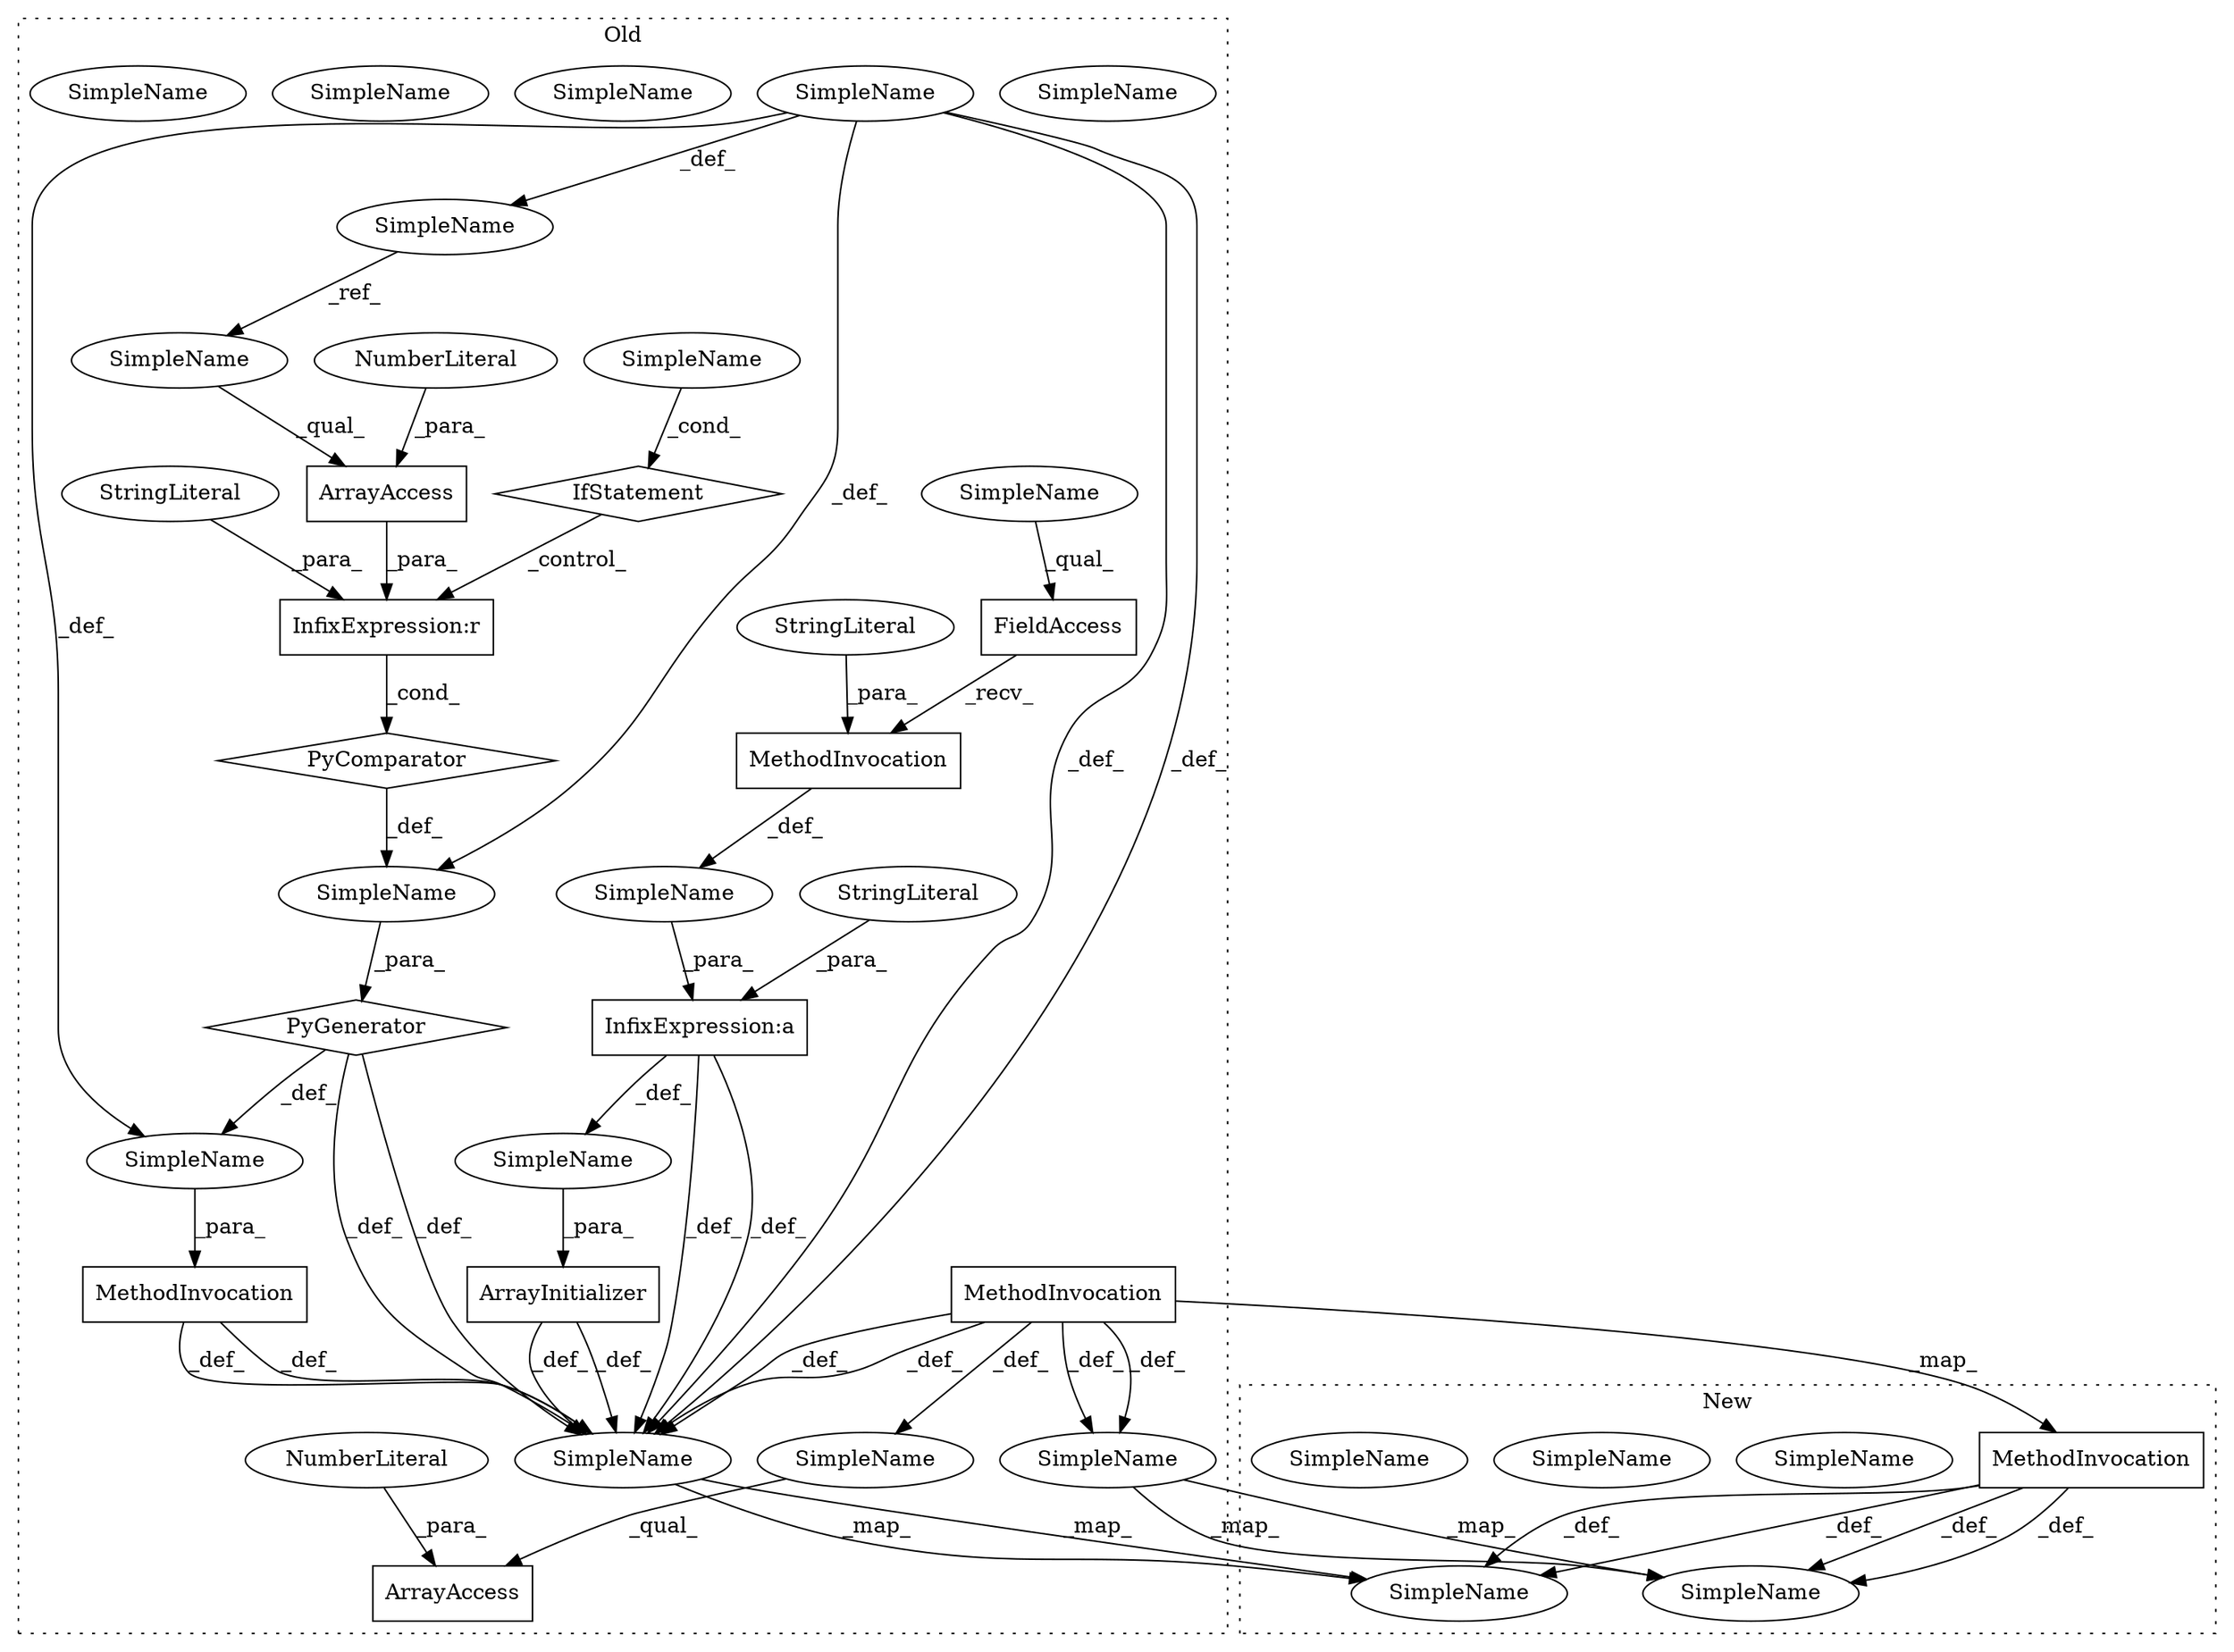 digraph G {
subgraph cluster0 {
1 [label="ArrayAccess" a="2" s="299,341" l="41,1" shape="box"];
2 [label="ArrayAccess" a="2" s="879,890" l="10,1" shape="box"];
3 [label="ArrayInitializer" a="4" s="1038,1086" l="1,1" shape="box"];
4 [label="FieldAccess" a="22" s="1040" l="7" shape="box"];
5 [label="IfStatement" a="25" s="973" l="34" shape="diamond"];
6 [label="MethodInvocation" a="32" s="307,338" l="6,1" shape="box"];
7 [label="MethodInvocation" a="32" s="865,1013" l="13,-3" shape="box"];
9 [label="MethodInvocation" a="32" s="1048,1071" l="11,1" shape="box"];
10 [label="NumberLiteral" a="34" s="340" l="1" shape="ellipse"];
11 [label="NumberLiteral" a="34" s="889" l="1" shape="ellipse"];
12 [label="SimpleName" a="42" s="286" l="11" shape="ellipse"];
14 [label="SimpleName" a="42" s="782" l="3" shape="ellipse"];
15 [label="SimpleName" a="42" s="286" l="11" shape="ellipse"];
16 [label="SimpleName" a="42" s="879" l="9" shape="ellipse"];
18 [label="SimpleName" a="42" s="" l="" shape="ellipse"];
19 [label="SimpleName" a="42" s="1002" l="5" shape="ellipse"];
20 [label="SimpleName" a="42" s="988" l="10" shape="ellipse"];
21 [label="SimpleName" a="42" s="" l="" shape="ellipse"];
22 [label="SimpleName" a="42" s="" l="" shape="ellipse"];
23 [label="SimpleName" a="42" s="1040" l="2" shape="ellipse"];
27 [label="SimpleName" a="42" s="782" l="3" shape="ellipse"];
28 [label="SimpleName" a="42" s="" l="" shape="ellipse"];
29 [label="SimpleName" a="42" s="1002" l="5" shape="ellipse"];
30 [label="SimpleName" a="42" s="" l="" shape="ellipse"];
31 [label="SimpleName" a="42" s="976" l="9" shape="ellipse"];
32 [label="SimpleName" a="42" s="1040" l="2" shape="ellipse"];
33 [label="StringLiteral" a="45" s="895" l="11" shape="ellipse"];
34 [label="StringLiteral" a="45" s="1075" l="10" shape="ellipse"];
35 [label="StringLiteral" a="45" s="1059" l="12" shape="ellipse"];
36 [label="PyGenerator" a="107" s="878" l="135" shape="diamond"];
37 [label="PyComparator" a="113" s="973" l="34" shape="diamond"];
38 [label="InfixExpression:a" a="27" s="1072" l="3" shape="box"];
39 [label="InfixExpression:r" a="27" s="891" l="4" shape="box"];
label = "Old";
style="dotted";
}
subgraph cluster1 {
8 [label="MethodInvocation" a="32" s="295,328" l="8,1" shape="box"];
13 [label="SimpleName" a="42" s="274" l="11" shape="ellipse"];
17 [label="SimpleName" a="42" s="274" l="11" shape="ellipse"];
24 [label="SimpleName" a="42" s="398" l="7" shape="ellipse"];
25 [label="SimpleName" a="42" s="745" l="3" shape="ellipse"];
26 [label="SimpleName" a="42" s="745" l="3" shape="ellipse"];
label = "New";
style="dotted";
}
2 -> 39 [label="_para_"];
3 -> 14 [label="_def_"];
3 -> 14 [label="_def_"];
4 -> 9 [label="_recv_"];
5 -> 39 [label="_control_"];
6 -> 15 [label="_def_"];
6 -> 15 [label="_def_"];
6 -> 8 [label="_map_"];
6 -> 22 [label="_def_"];
6 -> 14 [label="_def_"];
6 -> 14 [label="_def_"];
7 -> 14 [label="_def_"];
7 -> 14 [label="_def_"];
8 -> 17 [label="_def_"];
8 -> 25 [label="_def_"];
8 -> 17 [label="_def_"];
8 -> 25 [label="_def_"];
9 -> 18 [label="_def_"];
10 -> 1 [label="_para_"];
11 -> 2 [label="_para_"];
14 -> 25 [label="_map_"];
14 -> 25 [label="_map_"];
15 -> 17 [label="_map_"];
15 -> 17 [label="_map_"];
16 -> 2 [label="_qual_"];
18 -> 38 [label="_para_"];
19 -> 5 [label="_cond_"];
20 -> 31 [label="_def_"];
20 -> 14 [label="_def_"];
20 -> 14 [label="_def_"];
20 -> 28 [label="_def_"];
20 -> 21 [label="_def_"];
21 -> 7 [label="_para_"];
22 -> 1 [label="_qual_"];
28 -> 36 [label="_para_"];
30 -> 3 [label="_para_"];
31 -> 16 [label="_ref_"];
32 -> 4 [label="_qual_"];
33 -> 39 [label="_para_"];
34 -> 38 [label="_para_"];
35 -> 9 [label="_para_"];
36 -> 21 [label="_def_"];
36 -> 14 [label="_def_"];
36 -> 14 [label="_def_"];
37 -> 28 [label="_def_"];
38 -> 14 [label="_def_"];
38 -> 30 [label="_def_"];
38 -> 14 [label="_def_"];
39 -> 37 [label="_cond_"];
}